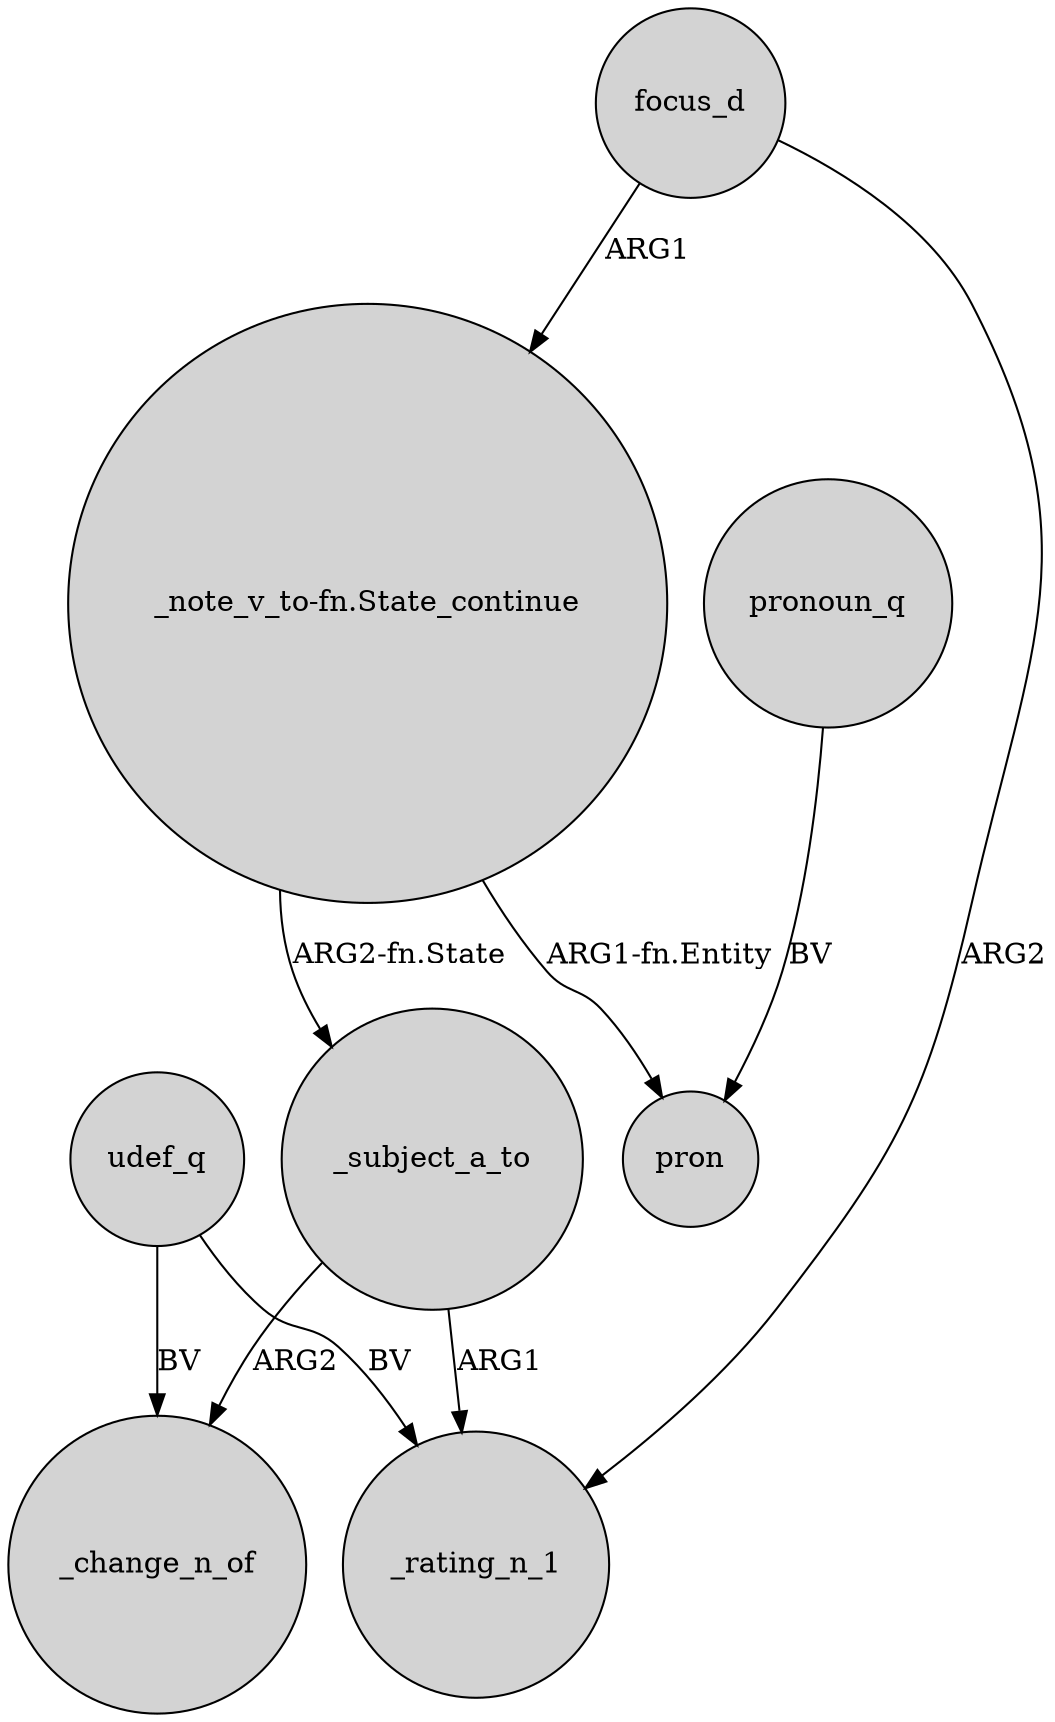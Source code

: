 digraph {
	node [shape=circle style=filled]
	udef_q -> _change_n_of [label=BV]
	_subject_a_to -> _rating_n_1 [label=ARG1]
	focus_d -> "_note_v_to-fn.State_continue" [label=ARG1]
	udef_q -> _rating_n_1 [label=BV]
	_subject_a_to -> _change_n_of [label=ARG2]
	"_note_v_to-fn.State_continue" -> _subject_a_to [label="ARG2-fn.State"]
	pronoun_q -> pron [label=BV]
	"_note_v_to-fn.State_continue" -> pron [label="ARG1-fn.Entity"]
	focus_d -> _rating_n_1 [label=ARG2]
}
